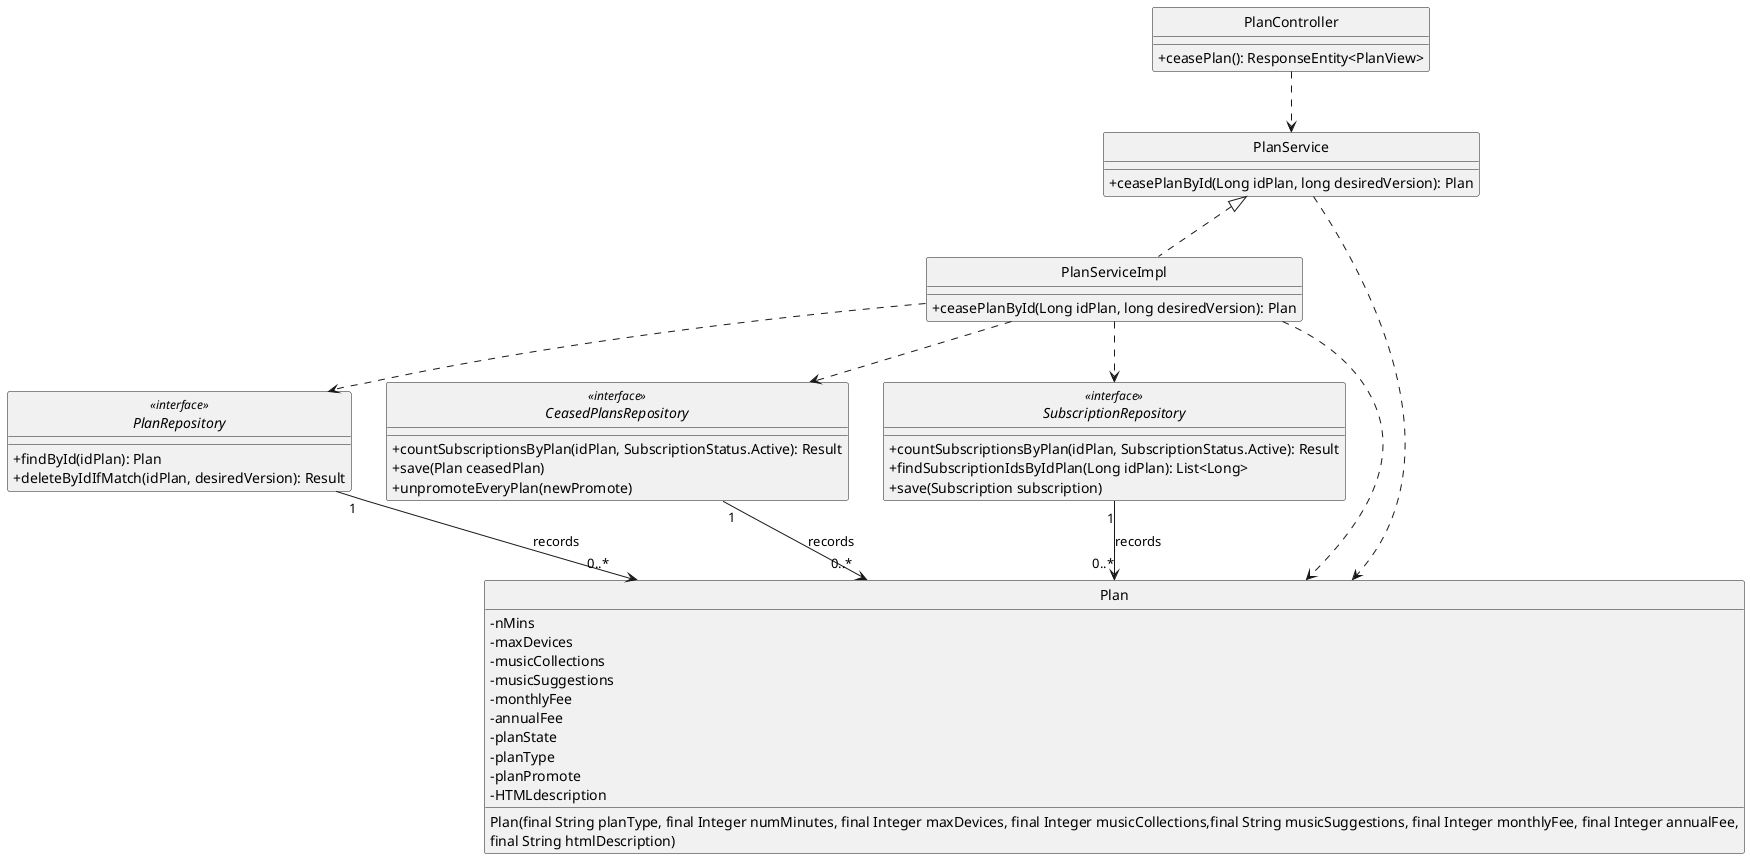 @startuml
'https://plantuml.com/class-diagram

hide circle
skinparam classAttributeIconSize 0

class PlanController {
 +ceasePlan(): ResponseEntity<PlanView>
}

class PlanService {
 +ceasePlanById(Long idPlan, long desiredVersion): Plan
}

class PlanServiceImpl{
 +ceasePlanById(Long idPlan, long desiredVersion): Plan
 }

interface PlanRepository <<interface>> {
  +findById(idPlan): Plan
  +deleteByIdIfMatch(idPlan, desiredVersion): Result
}

interface CeasedPlansRepository <<interface>> {
  +countSubscriptionsByPlan(idPlan, SubscriptionStatus.Active): Result
  +save(Plan ceasedPlan)
  +unpromoteEveryPlan(newPromote)
}

interface SubscriptionRepository <<interface>> {
  +countSubscriptionsByPlan(idPlan, SubscriptionStatus.Active): Result
  +findSubscriptionIdsByIdPlan(Long idPlan): List<Long>
  +save(Subscription subscription)
}

class Plan {
    -nMins
    -maxDevices
    -musicCollections
    -musicSuggestions
    -monthlyFee
    -annualFee
    -planState
    -planType
    -planPromote
    -HTMLdescription
    Plan(final String planType, final Integer numMinutes, final Integer maxDevices, final Integer musicCollections,final String musicSuggestions, final Integer monthlyFee, final Integer annualFee,
                        final String htmlDescription)
}

PlanRepository "1" --> "0..*" Plan:  records
CeasedPlansRepository "1" --> "0..*" Plan:  records
SubscriptionRepository "1" --> "0..*" Plan:  records
PlanController ..> PlanService
PlanServiceImpl ..> PlanRepository
PlanServiceImpl ..> CeasedPlansRepository
PlanServiceImpl ..> SubscriptionRepository
PlanServiceImpl ..> Plan
PlanService ..> Plan
PlanServiceImpl .up.|> PlanService

@enduml